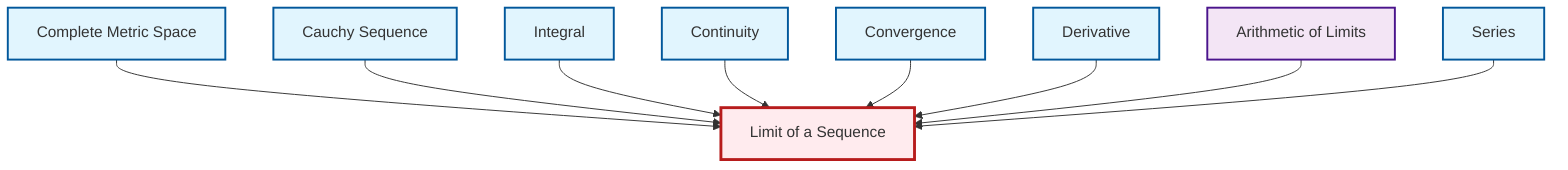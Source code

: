 graph TD
    classDef definition fill:#e1f5fe,stroke:#01579b,stroke-width:2px
    classDef theorem fill:#f3e5f5,stroke:#4a148c,stroke-width:2px
    classDef axiom fill:#fff3e0,stroke:#e65100,stroke-width:2px
    classDef example fill:#e8f5e9,stroke:#1b5e20,stroke-width:2px
    classDef current fill:#ffebee,stroke:#b71c1c,stroke-width:3px
    def-limit["Limit of a Sequence"]:::definition
    def-cauchy-sequence["Cauchy Sequence"]:::definition
    def-integral["Integral"]:::definition
    def-complete-metric-space["Complete Metric Space"]:::definition
    def-series["Series"]:::definition
    def-continuity["Continuity"]:::definition
    def-convergence["Convergence"]:::definition
    def-derivative["Derivative"]:::definition
    thm-limit-arithmetic["Arithmetic of Limits"]:::theorem
    def-complete-metric-space --> def-limit
    def-cauchy-sequence --> def-limit
    def-integral --> def-limit
    def-continuity --> def-limit
    def-convergence --> def-limit
    def-derivative --> def-limit
    thm-limit-arithmetic --> def-limit
    def-series --> def-limit
    class def-limit current